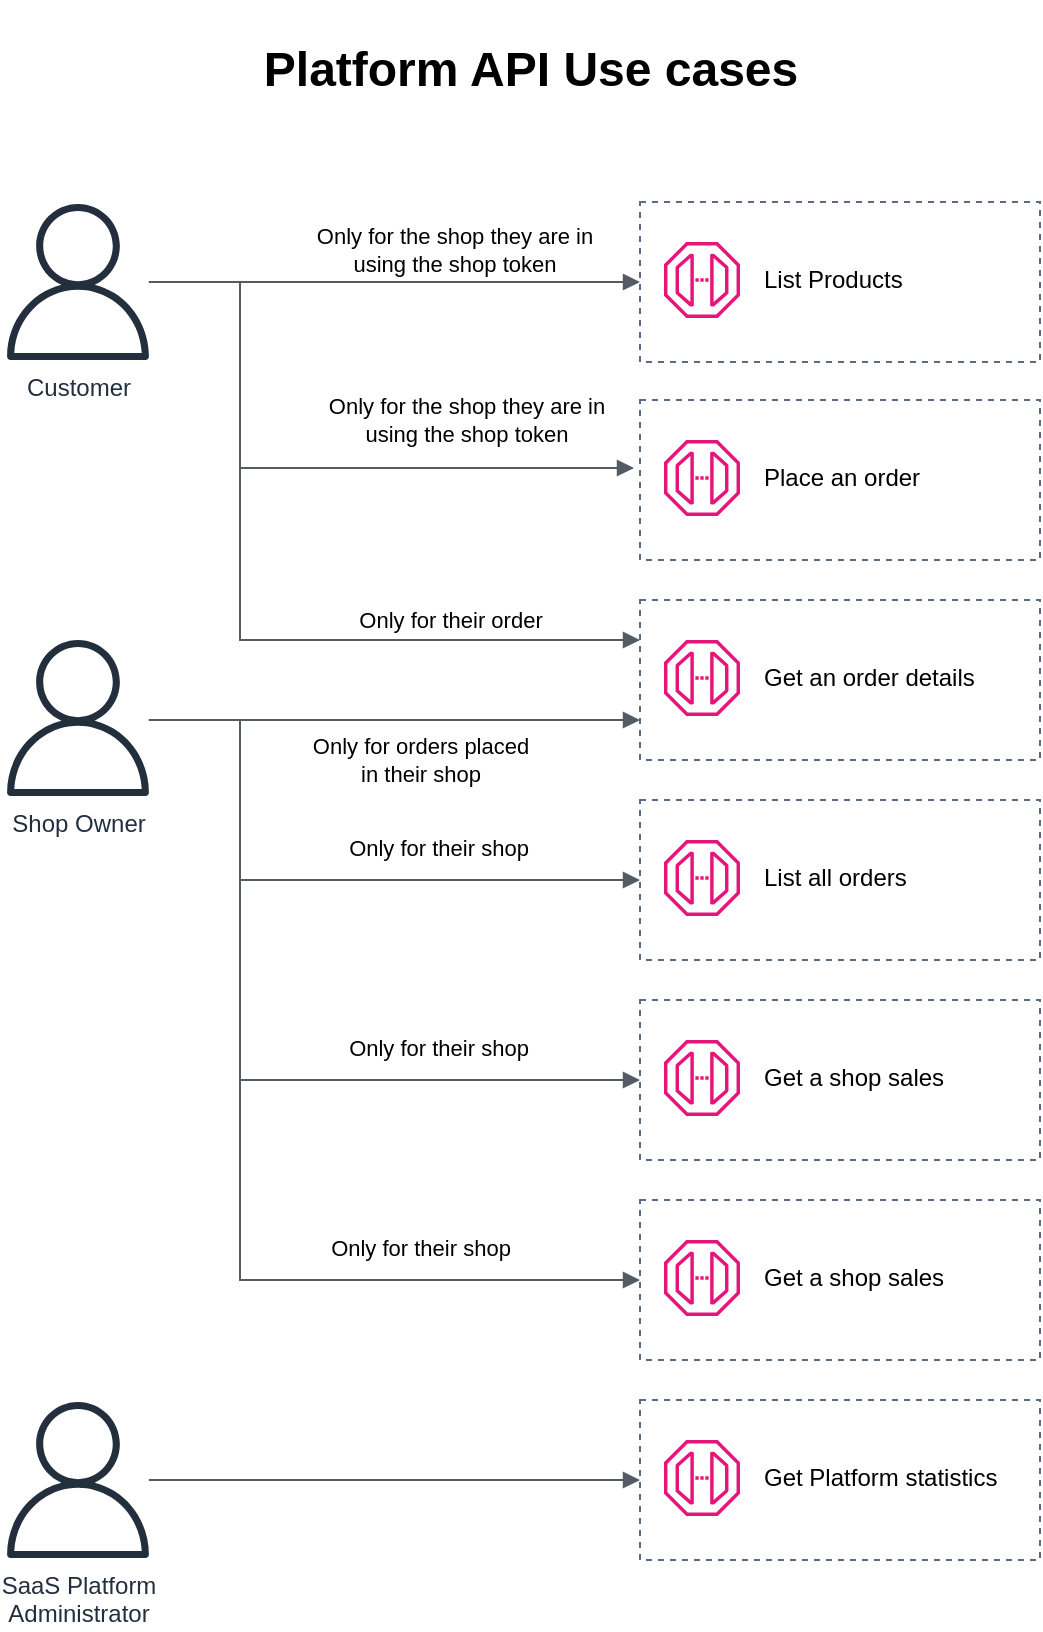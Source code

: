 <mxfile version="24.8.6">
  <diagram name="Use Cases" id="sGpgU_qE8YFUGf5i315h">
    <mxGraphModel dx="1440" dy="1133" grid="1" gridSize="10" guides="1" tooltips="1" connect="1" arrows="1" fold="1" page="1" pageScale="1" pageWidth="827" pageHeight="1169" math="0" shadow="0">
      <root>
        <mxCell id="0" />
        <mxCell id="1" parent="0" />
        <mxCell id="yj0yQridHnJdFyQRnkWL-18" value="&lt;h1&gt;Platform API Use cases&lt;/h1&gt;" style="text;html=1;align=center;verticalAlign=middle;resizable=0;points=[];autosize=1;strokeColor=none;fillColor=none;" parent="1" vertex="1">
          <mxGeometry x="240" y="60" width="290" height="70" as="geometry" />
        </mxCell>
        <mxCell id="nJFfnlvHNIENDozwDLaP-1" value="Customer" style="sketch=0;outlineConnect=0;fontColor=#232F3E;gradientColor=none;fillColor=#232F3D;strokeColor=none;dashed=0;verticalLabelPosition=bottom;verticalAlign=top;align=center;html=1;fontSize=12;fontStyle=0;aspect=fixed;pointerEvents=1;shape=mxgraph.aws4.user;" vertex="1" parent="1">
          <mxGeometry x="120" y="162" width="78" height="78" as="geometry" />
        </mxCell>
        <mxCell id="nJFfnlvHNIENDozwDLaP-2" value="Shop Owner" style="sketch=0;outlineConnect=0;fontColor=#232F3E;gradientColor=none;fillColor=#232F3D;strokeColor=none;dashed=0;verticalLabelPosition=bottom;verticalAlign=top;align=center;html=1;fontSize=12;fontStyle=0;aspect=fixed;pointerEvents=1;shape=mxgraph.aws4.user;" vertex="1" parent="1">
          <mxGeometry x="120" y="380" width="78" height="78" as="geometry" />
        </mxCell>
        <mxCell id="nJFfnlvHNIENDozwDLaP-3" value="SaaS Platform&lt;div&gt;Administrator&lt;/div&gt;" style="sketch=0;outlineConnect=0;fontColor=#232F3E;gradientColor=none;fillColor=#232F3D;strokeColor=none;dashed=0;verticalLabelPosition=bottom;verticalAlign=top;align=center;html=1;fontSize=12;fontStyle=0;aspect=fixed;pointerEvents=1;shape=mxgraph.aws4.user;" vertex="1" parent="1">
          <mxGeometry x="120" y="761" width="78" height="78" as="geometry" />
        </mxCell>
        <mxCell id="nJFfnlvHNIENDozwDLaP-7" value="" style="group" vertex="1" connectable="0" parent="1">
          <mxGeometry x="440" y="161" width="200" height="80" as="geometry" />
        </mxCell>
        <mxCell id="nJFfnlvHNIENDozwDLaP-5" value="" style="fillColor=none;strokeColor=#5A6C86;dashed=1;verticalAlign=top;fontStyle=0;fontColor=#5A6C86;whiteSpace=wrap;html=1;" vertex="1" parent="nJFfnlvHNIENDozwDLaP-7">
          <mxGeometry width="200" height="80" as="geometry" />
        </mxCell>
        <mxCell id="nJFfnlvHNIENDozwDLaP-4" value="" style="sketch=0;outlineConnect=0;fontColor=#232F3E;gradientColor=none;fillColor=#E7157B;strokeColor=none;dashed=0;verticalLabelPosition=bottom;verticalAlign=top;align=center;html=1;fontSize=12;fontStyle=0;aspect=fixed;pointerEvents=1;shape=mxgraph.aws4.endpoint;" vertex="1" parent="nJFfnlvHNIENDozwDLaP-7">
          <mxGeometry x="12" y="20" width="38" height="38" as="geometry" />
        </mxCell>
        <mxCell id="nJFfnlvHNIENDozwDLaP-6" value="List Products" style="rounded=0;whiteSpace=wrap;html=1;fillColor=none;strokeColor=none;align=left;" vertex="1" parent="nJFfnlvHNIENDozwDLaP-7">
          <mxGeometry x="60" y="24" width="120" height="30" as="geometry" />
        </mxCell>
        <mxCell id="nJFfnlvHNIENDozwDLaP-8" value="" style="group" vertex="1" connectable="0" parent="1">
          <mxGeometry x="440" y="360" width="200" height="80" as="geometry" />
        </mxCell>
        <mxCell id="nJFfnlvHNIENDozwDLaP-9" value="" style="fillColor=none;strokeColor=#5A6C86;dashed=1;verticalAlign=top;fontStyle=0;fontColor=#5A6C86;whiteSpace=wrap;html=1;" vertex="1" parent="nJFfnlvHNIENDozwDLaP-8">
          <mxGeometry width="200" height="80" as="geometry" />
        </mxCell>
        <mxCell id="nJFfnlvHNIENDozwDLaP-10" value="" style="sketch=0;outlineConnect=0;fontColor=#232F3E;gradientColor=none;fillColor=#E7157B;strokeColor=none;dashed=0;verticalLabelPosition=bottom;verticalAlign=top;align=center;html=1;fontSize=12;fontStyle=0;aspect=fixed;pointerEvents=1;shape=mxgraph.aws4.endpoint;" vertex="1" parent="nJFfnlvHNIENDozwDLaP-8">
          <mxGeometry x="12" y="20" width="38" height="38" as="geometry" />
        </mxCell>
        <mxCell id="nJFfnlvHNIENDozwDLaP-11" value="Get an order details" style="rounded=0;whiteSpace=wrap;html=1;fillColor=none;strokeColor=none;align=left;" vertex="1" parent="nJFfnlvHNIENDozwDLaP-8">
          <mxGeometry x="60" y="24" width="120" height="30" as="geometry" />
        </mxCell>
        <mxCell id="nJFfnlvHNIENDozwDLaP-12" value="" style="group" vertex="1" connectable="0" parent="1">
          <mxGeometry x="440" y="760" width="200" height="80" as="geometry" />
        </mxCell>
        <mxCell id="nJFfnlvHNIENDozwDLaP-13" value="" style="fillColor=none;strokeColor=#5A6C86;dashed=1;verticalAlign=top;fontStyle=0;fontColor=#5A6C86;whiteSpace=wrap;html=1;" vertex="1" parent="nJFfnlvHNIENDozwDLaP-12">
          <mxGeometry width="200" height="80" as="geometry" />
        </mxCell>
        <mxCell id="nJFfnlvHNIENDozwDLaP-14" value="" style="sketch=0;outlineConnect=0;fontColor=#232F3E;gradientColor=none;fillColor=#E7157B;strokeColor=none;dashed=0;verticalLabelPosition=bottom;verticalAlign=top;align=center;html=1;fontSize=12;fontStyle=0;aspect=fixed;pointerEvents=1;shape=mxgraph.aws4.endpoint;" vertex="1" parent="nJFfnlvHNIENDozwDLaP-12">
          <mxGeometry x="12" y="20" width="38" height="38" as="geometry" />
        </mxCell>
        <mxCell id="nJFfnlvHNIENDozwDLaP-15" value="Get Platform statistics" style="rounded=0;whiteSpace=wrap;html=1;fillColor=none;strokeColor=none;align=left;" vertex="1" parent="nJFfnlvHNIENDozwDLaP-12">
          <mxGeometry x="60" y="24" width="120" height="30" as="geometry" />
        </mxCell>
        <mxCell id="nJFfnlvHNIENDozwDLaP-16" value="" style="group" vertex="1" connectable="0" parent="1">
          <mxGeometry x="440" y="260" width="200" height="80" as="geometry" />
        </mxCell>
        <mxCell id="nJFfnlvHNIENDozwDLaP-17" value="" style="fillColor=none;strokeColor=#5A6C86;dashed=1;verticalAlign=top;fontStyle=0;fontColor=#5A6C86;whiteSpace=wrap;html=1;" vertex="1" parent="nJFfnlvHNIENDozwDLaP-16">
          <mxGeometry width="200" height="80" as="geometry" />
        </mxCell>
        <mxCell id="nJFfnlvHNIENDozwDLaP-18" value="" style="sketch=0;outlineConnect=0;fontColor=#232F3E;gradientColor=none;fillColor=#E7157B;strokeColor=none;dashed=0;verticalLabelPosition=bottom;verticalAlign=top;align=center;html=1;fontSize=12;fontStyle=0;aspect=fixed;pointerEvents=1;shape=mxgraph.aws4.endpoint;" vertex="1" parent="nJFfnlvHNIENDozwDLaP-16">
          <mxGeometry x="12" y="20" width="38" height="38" as="geometry" />
        </mxCell>
        <mxCell id="nJFfnlvHNIENDozwDLaP-19" value="Place an order" style="rounded=0;whiteSpace=wrap;html=1;fillColor=none;strokeColor=none;align=left;" vertex="1" parent="nJFfnlvHNIENDozwDLaP-16">
          <mxGeometry x="60" y="24" width="120" height="30" as="geometry" />
        </mxCell>
        <mxCell id="nJFfnlvHNIENDozwDLaP-22" value="" style="edgeStyle=orthogonalEdgeStyle;html=1;endArrow=block;elbow=vertical;startArrow=none;endFill=1;strokeColor=#545B64;rounded=0;entryX=0;entryY=0.5;entryDx=0;entryDy=0;" edge="1" parent="1" source="nJFfnlvHNIENDozwDLaP-1" target="nJFfnlvHNIENDozwDLaP-5">
          <mxGeometry width="100" relative="1" as="geometry">
            <mxPoint x="290" y="340" as="sourcePoint" />
            <mxPoint x="390" y="340" as="targetPoint" />
          </mxGeometry>
        </mxCell>
        <mxCell id="nJFfnlvHNIENDozwDLaP-23" value="Only for the shop they are in&lt;div&gt;using the shop token&lt;/div&gt;" style="edgeLabel;html=1;align=center;verticalAlign=middle;resizable=0;points=[];" vertex="1" connectable="0" parent="nJFfnlvHNIENDozwDLaP-22">
          <mxGeometry x="-0.319" y="-3" relative="1" as="geometry">
            <mxPoint x="69" y="-19" as="offset" />
          </mxGeometry>
        </mxCell>
        <mxCell id="nJFfnlvHNIENDozwDLaP-24" value="" style="edgeStyle=orthogonalEdgeStyle;html=1;endArrow=block;elbow=vertical;startArrow=none;endFill=1;strokeColor=#545B64;rounded=0;entryX=-0.015;entryY=0.425;entryDx=0;entryDy=0;entryPerimeter=0;" edge="1" parent="1" source="nJFfnlvHNIENDozwDLaP-1" target="nJFfnlvHNIENDozwDLaP-17">
          <mxGeometry width="100" relative="1" as="geometry">
            <mxPoint x="800" y="580" as="sourcePoint" />
            <mxPoint x="900" y="580" as="targetPoint" />
            <Array as="points">
              <mxPoint x="240" y="201" />
              <mxPoint x="240" y="294" />
            </Array>
          </mxGeometry>
        </mxCell>
        <mxCell id="nJFfnlvHNIENDozwDLaP-25" value="Only for the shop they are in&lt;div&gt;using the shop token&lt;/div&gt;" style="edgeLabel;html=1;align=center;verticalAlign=middle;resizable=0;points=[];" vertex="1" connectable="0" parent="nJFfnlvHNIENDozwDLaP-24">
          <mxGeometry x="0.311" y="4" relative="1" as="geometry">
            <mxPoint x="31" y="-20" as="offset" />
          </mxGeometry>
        </mxCell>
        <mxCell id="nJFfnlvHNIENDozwDLaP-26" value="" style="group" vertex="1" connectable="0" parent="1">
          <mxGeometry x="440" y="460" width="200" height="80" as="geometry" />
        </mxCell>
        <mxCell id="nJFfnlvHNIENDozwDLaP-27" value="" style="fillColor=none;strokeColor=#5A6C86;dashed=1;verticalAlign=top;fontStyle=0;fontColor=#5A6C86;whiteSpace=wrap;html=1;" vertex="1" parent="nJFfnlvHNIENDozwDLaP-26">
          <mxGeometry width="200" height="80" as="geometry" />
        </mxCell>
        <mxCell id="nJFfnlvHNIENDozwDLaP-28" value="" style="sketch=0;outlineConnect=0;fontColor=#232F3E;gradientColor=none;fillColor=#E7157B;strokeColor=none;dashed=0;verticalLabelPosition=bottom;verticalAlign=top;align=center;html=1;fontSize=12;fontStyle=0;aspect=fixed;pointerEvents=1;shape=mxgraph.aws4.endpoint;" vertex="1" parent="nJFfnlvHNIENDozwDLaP-26">
          <mxGeometry x="12" y="20" width="38" height="38" as="geometry" />
        </mxCell>
        <mxCell id="nJFfnlvHNIENDozwDLaP-29" value="List all orders" style="rounded=0;whiteSpace=wrap;html=1;fillColor=none;strokeColor=none;align=left;" vertex="1" parent="nJFfnlvHNIENDozwDLaP-26">
          <mxGeometry x="60" y="24" width="120" height="30" as="geometry" />
        </mxCell>
        <mxCell id="nJFfnlvHNIENDozwDLaP-30" value="" style="edgeStyle=orthogonalEdgeStyle;html=1;endArrow=block;elbow=vertical;startArrow=none;endFill=1;strokeColor=#545B64;rounded=0;entryX=0;entryY=0.25;entryDx=0;entryDy=0;" edge="1" parent="1" source="nJFfnlvHNIENDozwDLaP-1" target="nJFfnlvHNIENDozwDLaP-9">
          <mxGeometry width="100" relative="1" as="geometry">
            <mxPoint x="194" y="211" as="sourcePoint" />
            <mxPoint x="447" y="324" as="targetPoint" />
            <Array as="points">
              <mxPoint x="240" y="201" />
              <mxPoint x="240" y="380" />
            </Array>
          </mxGeometry>
        </mxCell>
        <mxCell id="nJFfnlvHNIENDozwDLaP-31" value="Only for their order" style="edgeLabel;html=1;align=center;verticalAlign=middle;resizable=0;points=[];" vertex="1" connectable="0" parent="nJFfnlvHNIENDozwDLaP-30">
          <mxGeometry x="0.311" y="4" relative="1" as="geometry">
            <mxPoint x="51" y="-6" as="offset" />
          </mxGeometry>
        </mxCell>
        <mxCell id="nJFfnlvHNIENDozwDLaP-32" value="" style="edgeStyle=orthogonalEdgeStyle;html=1;endArrow=block;elbow=vertical;startArrow=none;endFill=1;strokeColor=#545B64;rounded=0;entryX=0;entryY=0.75;entryDx=0;entryDy=0;" edge="1" parent="1" source="nJFfnlvHNIENDozwDLaP-2" target="nJFfnlvHNIENDozwDLaP-9">
          <mxGeometry width="100" relative="1" as="geometry">
            <mxPoint x="370" y="520" as="sourcePoint" />
            <mxPoint x="470" y="520" as="targetPoint" />
            <Array as="points">
              <mxPoint x="200" y="420" />
              <mxPoint x="200" y="420" />
            </Array>
          </mxGeometry>
        </mxCell>
        <mxCell id="nJFfnlvHNIENDozwDLaP-33" value="Only for orders placed&lt;div&gt;in their shop&lt;/div&gt;" style="edgeLabel;html=1;align=center;verticalAlign=middle;resizable=0;points=[];" vertex="1" connectable="0" parent="nJFfnlvHNIENDozwDLaP-32">
          <mxGeometry x="0.186" y="-2" relative="1" as="geometry">
            <mxPoint x="-10" y="18" as="offset" />
          </mxGeometry>
        </mxCell>
        <mxCell id="nJFfnlvHNIENDozwDLaP-34" value="" style="group" vertex="1" connectable="0" parent="1">
          <mxGeometry x="440" y="560" width="200" height="80" as="geometry" />
        </mxCell>
        <mxCell id="nJFfnlvHNIENDozwDLaP-35" value="" style="fillColor=none;strokeColor=#5A6C86;dashed=1;verticalAlign=top;fontStyle=0;fontColor=#5A6C86;whiteSpace=wrap;html=1;" vertex="1" parent="nJFfnlvHNIENDozwDLaP-34">
          <mxGeometry width="200" height="80" as="geometry" />
        </mxCell>
        <mxCell id="nJFfnlvHNIENDozwDLaP-36" value="" style="sketch=0;outlineConnect=0;fontColor=#232F3E;gradientColor=none;fillColor=#E7157B;strokeColor=none;dashed=0;verticalLabelPosition=bottom;verticalAlign=top;align=center;html=1;fontSize=12;fontStyle=0;aspect=fixed;pointerEvents=1;shape=mxgraph.aws4.endpoint;" vertex="1" parent="nJFfnlvHNIENDozwDLaP-34">
          <mxGeometry x="12" y="20" width="38" height="38" as="geometry" />
        </mxCell>
        <mxCell id="nJFfnlvHNIENDozwDLaP-37" value="Get a shop sales" style="rounded=0;whiteSpace=wrap;html=1;fillColor=none;strokeColor=none;align=left;" vertex="1" parent="nJFfnlvHNIENDozwDLaP-34">
          <mxGeometry x="60" y="24" width="120" height="30" as="geometry" />
        </mxCell>
        <mxCell id="nJFfnlvHNIENDozwDLaP-38" value="" style="edgeStyle=orthogonalEdgeStyle;html=1;endArrow=block;elbow=vertical;startArrow=none;endFill=1;strokeColor=#545B64;rounded=0;entryX=0;entryY=0.5;entryDx=0;entryDy=0;" edge="1" parent="1" source="nJFfnlvHNIENDozwDLaP-2" target="nJFfnlvHNIENDozwDLaP-35">
          <mxGeometry width="100" relative="1" as="geometry">
            <mxPoint x="204" y="430" as="sourcePoint" />
            <mxPoint x="450" y="430" as="targetPoint" />
            <Array as="points">
              <mxPoint x="240" y="420" />
              <mxPoint x="240" y="600" />
            </Array>
          </mxGeometry>
        </mxCell>
        <mxCell id="nJFfnlvHNIENDozwDLaP-39" value="Only for their shop" style="edgeLabel;html=1;align=center;verticalAlign=middle;resizable=0;points=[];" vertex="1" connectable="0" parent="nJFfnlvHNIENDozwDLaP-38">
          <mxGeometry x="0.186" y="-2" relative="1" as="geometry">
            <mxPoint x="72" y="-18" as="offset" />
          </mxGeometry>
        </mxCell>
        <mxCell id="nJFfnlvHNIENDozwDLaP-40" value="" style="edgeStyle=orthogonalEdgeStyle;html=1;endArrow=block;elbow=vertical;startArrow=none;endFill=1;strokeColor=#545B64;rounded=0;entryX=0;entryY=0.5;entryDx=0;entryDy=0;" edge="1" parent="1" source="nJFfnlvHNIENDozwDLaP-2" target="nJFfnlvHNIENDozwDLaP-27">
          <mxGeometry width="100" relative="1" as="geometry">
            <mxPoint x="204" y="430" as="sourcePoint" />
            <mxPoint x="450" y="650" as="targetPoint" />
            <Array as="points">
              <mxPoint x="240" y="420" />
              <mxPoint x="240" y="500" />
            </Array>
          </mxGeometry>
        </mxCell>
        <mxCell id="nJFfnlvHNIENDozwDLaP-41" value="Only for their shop" style="edgeLabel;html=1;align=center;verticalAlign=middle;resizable=0;points=[];" vertex="1" connectable="0" parent="nJFfnlvHNIENDozwDLaP-40">
          <mxGeometry x="0.186" y="-2" relative="1" as="geometry">
            <mxPoint x="31" y="-18" as="offset" />
          </mxGeometry>
        </mxCell>
        <mxCell id="nJFfnlvHNIENDozwDLaP-42" value="" style="edgeStyle=orthogonalEdgeStyle;html=1;endArrow=block;elbow=vertical;startArrow=none;endFill=1;strokeColor=#545B64;rounded=0;entryX=0;entryY=0.5;entryDx=0;entryDy=0;" edge="1" parent="1" source="nJFfnlvHNIENDozwDLaP-3" target="nJFfnlvHNIENDozwDLaP-13">
          <mxGeometry width="100" relative="1" as="geometry">
            <mxPoint x="150" y="910" as="sourcePoint" />
            <mxPoint x="250" y="910" as="targetPoint" />
          </mxGeometry>
        </mxCell>
        <mxCell id="nJFfnlvHNIENDozwDLaP-43" value="" style="group" vertex="1" connectable="0" parent="1">
          <mxGeometry x="440" y="660" width="200" height="80" as="geometry" />
        </mxCell>
        <mxCell id="nJFfnlvHNIENDozwDLaP-44" value="" style="fillColor=none;strokeColor=#5A6C86;dashed=1;verticalAlign=top;fontStyle=0;fontColor=#5A6C86;whiteSpace=wrap;html=1;" vertex="1" parent="nJFfnlvHNIENDozwDLaP-43">
          <mxGeometry width="200" height="80" as="geometry" />
        </mxCell>
        <mxCell id="nJFfnlvHNIENDozwDLaP-45" value="" style="sketch=0;outlineConnect=0;fontColor=#232F3E;gradientColor=none;fillColor=#E7157B;strokeColor=none;dashed=0;verticalLabelPosition=bottom;verticalAlign=top;align=center;html=1;fontSize=12;fontStyle=0;aspect=fixed;pointerEvents=1;shape=mxgraph.aws4.endpoint;" vertex="1" parent="nJFfnlvHNIENDozwDLaP-43">
          <mxGeometry x="12" y="20" width="38" height="38" as="geometry" />
        </mxCell>
        <mxCell id="nJFfnlvHNIENDozwDLaP-46" value="Get a shop sales" style="rounded=0;whiteSpace=wrap;html=1;fillColor=none;strokeColor=none;align=left;" vertex="1" parent="nJFfnlvHNIENDozwDLaP-43">
          <mxGeometry x="60" y="24" width="120" height="30" as="geometry" />
        </mxCell>
        <mxCell id="nJFfnlvHNIENDozwDLaP-47" value="" style="edgeStyle=orthogonalEdgeStyle;html=1;endArrow=block;elbow=vertical;startArrow=none;endFill=1;strokeColor=#545B64;rounded=0;entryX=0;entryY=0.5;entryDx=0;entryDy=0;" edge="1" parent="1" source="nJFfnlvHNIENDozwDLaP-2" target="nJFfnlvHNIENDozwDLaP-44">
          <mxGeometry width="100" relative="1" as="geometry">
            <mxPoint x="204" y="430" as="sourcePoint" />
            <mxPoint x="450" y="650" as="targetPoint" />
            <Array as="points">
              <mxPoint x="240" y="420" />
              <mxPoint x="240" y="700" />
            </Array>
          </mxGeometry>
        </mxCell>
        <mxCell id="nJFfnlvHNIENDozwDLaP-48" value="Only for their shop" style="edgeLabel;html=1;align=center;verticalAlign=middle;resizable=0;points=[];" vertex="1" connectable="0" parent="nJFfnlvHNIENDozwDLaP-47">
          <mxGeometry x="0.186" y="-2" relative="1" as="geometry">
            <mxPoint x="92" y="-2" as="offset" />
          </mxGeometry>
        </mxCell>
      </root>
    </mxGraphModel>
  </diagram>
</mxfile>
